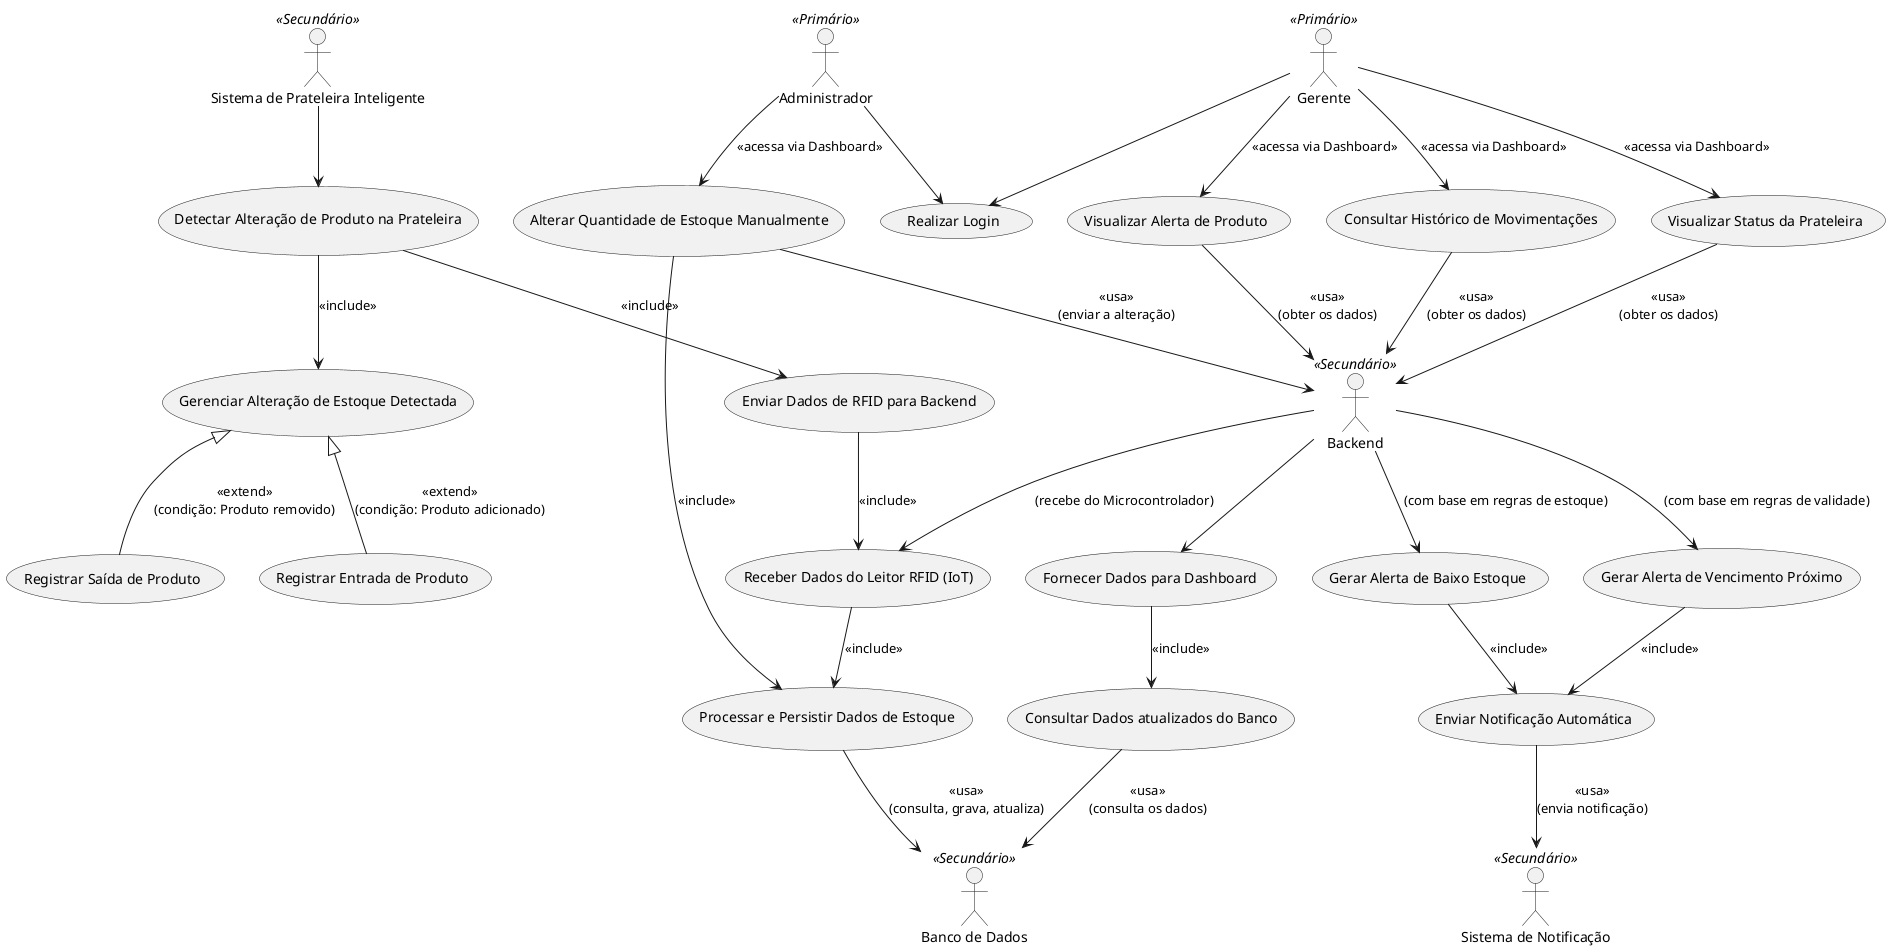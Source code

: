 @startuml

' ==== Atores ====
actor "Sistema de Prateleira Inteligente" as SPI <<Secundário>>
actor "Banco de Dados" as BD <<Secundário>>
actor "Gerente" as Gerente <<Primário>>
actor "Administrador" as Admin <<Primário>>
actor "Sistema de Notificação" as NotificacaoSystem <<Secundário>>
actor "Backend" as Backend <<Secundário>>

' ==== Casos de Uso ====
usecase "Consultar Dados atualizados do Banco" as ConsultarDashboard
usecase "Enviar Dados de RFID para Backend" as EnviaDados
usecase "Detectar Alteração de Produto na Prateleira" as Detectar
usecase "Gerenciar Alteração de Estoque Detectada" as GerenciarAlteracao
usecase "Registrar Entrada de Produto" as Entrada
usecase "Registrar Saída de Produto" as Saida
usecase "Processar e Persistir Dados de Estoque" as ProcessarPersistir
usecase "Receber Dados do Leitor RFID (IoT)" as ReceberIoT
usecase "Fornecer Dados para Dashboard" as FornecerDashboard
usecase "Realizar Login" as RealizarLogin
usecase "Consultar Histórico de Movimentações" as ConsultarHistorico
usecase "Visualizar Status da Prateleira" as VisualizarStatus
usecase "Visualizar Alerta de Produto" as VisualizarAlertaProduto
usecase "Alterar Quantidade de Estoque Manualmente" as AlterarEstoque
usecase "Gerar Alerta de Baixo Estoque" as GerarAlertaAcabando
usecase "Gerar Alerta de Vencimento Próximo" as GerarAlertaVencendo
usecase "Enviar Notificação Automática" as EnviarNotificacao

' ==== Relações do Sistema de Prateleira Inteligente (IoT) e Backend ====
SPI --> Detectar
Detectar --> GerenciarAlteracao : <<include>>

GerenciarAlteracao <|-- Entrada : <<extend>>\n(condição: Produto adicionado)
GerenciarAlteracao <|-- Saida : <<extend>>\n(condição: Produto removido)

Detectar --> EnviaDados : <<include>>
EnviaDados --> ReceberIoT : <<include>>

' ==== Backend e Processamento de Dados ====
Backend --> ReceberIoT : (recebe do Microcontrolador)
ReceberIoT --> ProcessarPersistir : <<include>>

AlterarEstoque --> ProcessarPersistir : <<include>>
ProcessarPersistir --> BD : <<usa>>\n(consulta, grava, atualiza)

' ==== Backend e Alertas ====
Backend --> GerarAlertaAcabando : (com base em regras de estoque)
Backend --> GerarAlertaVencendo : (com base em regras de validade)

GerarAlertaAcabando --> EnviarNotificacao : <<include>>
GerarAlertaVencendo --> EnviarNotificacao : <<include>>
EnviarNotificacao --> NotificacaoSystem : <<usa>>\n(envia notificação)

' ==== Acesso a Informações pelo Backend ====
VisualizarAlertaProduto --> Backend : <<usa>>\n(obter os dados)
VisualizarStatus --> Backend : <<usa>>\n(obter os dados)
ConsultarHistorico --> Backend : <<usa>>\n(obter os dados)
AlterarEstoque --> Backend : <<usa>>\n(enviar a alteração)
Backend --> FornecerDashboard
FornecerDashboard --> ConsultarDashboard : <<include>>
ConsultarDashboard --> BD : <<usa>>\n(consulta os dados)

' ==== Interações com Usuários ====
Gerente --> RealizarLogin
Admin --> RealizarLogin

Gerente --> ConsultarHistorico : <<acessa via Dashboard>>
Gerente --> VisualizarStatus : <<acessa via Dashboard>>
Gerente --> VisualizarAlertaProduto : <<acessa via Dashboard>>

Admin --> AlterarEstoque : <<acessa via Dashboard>>

@enduml